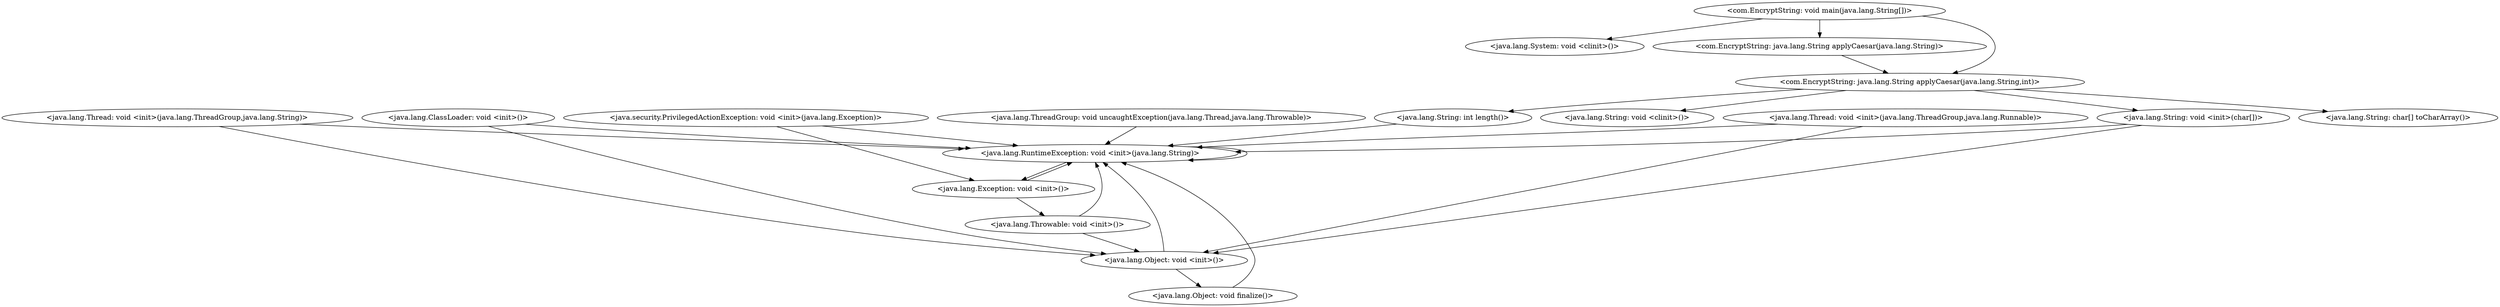 digraph CallGraph {
"<com.EncryptString: void main(java.lang.String[])>" -> "<java.lang.System: void <clinit>()>";
"<com.EncryptString: void main(java.lang.String[])>" -> "<com.EncryptString: java.lang.String applyCaesar(java.lang.String)>";
"<com.EncryptString: void main(java.lang.String[])>" -> "<com.EncryptString: java.lang.String applyCaesar(java.lang.String,int)>";
"<java.lang.ThreadGroup: void uncaughtException(java.lang.Thread,java.lang.Throwable)>" -> "<java.lang.RuntimeException: void <init>(java.lang.String)>";
"<java.lang.ClassLoader: void <init>()>" -> "<java.lang.Object: void <init>()>";
"<java.lang.ClassLoader: void <init>()>" -> "<java.lang.RuntimeException: void <init>(java.lang.String)>";
"<java.security.PrivilegedActionException: void <init>(java.lang.Exception)>" -> "<java.lang.Exception: void <init>()>";
"<java.security.PrivilegedActionException: void <init>(java.lang.Exception)>" -> "<java.lang.RuntimeException: void <init>(java.lang.String)>";
"<java.lang.Thread: void <init>(java.lang.ThreadGroup,java.lang.Runnable)>" -> "<java.lang.Object: void <init>()>";
"<java.lang.Thread: void <init>(java.lang.ThreadGroup,java.lang.Runnable)>" -> "<java.lang.RuntimeException: void <init>(java.lang.String)>";
"<java.lang.Thread: void <init>(java.lang.ThreadGroup,java.lang.String)>" -> "<java.lang.Object: void <init>()>";
"<java.lang.Thread: void <init>(java.lang.ThreadGroup,java.lang.String)>" -> "<java.lang.RuntimeException: void <init>(java.lang.String)>";
"<com.EncryptString: java.lang.String applyCaesar(java.lang.String)>" -> "<com.EncryptString: java.lang.String applyCaesar(java.lang.String,int)>";
"<com.EncryptString: java.lang.String applyCaesar(java.lang.String,int)>" -> "<java.lang.String: void <clinit>()>";
"<com.EncryptString: java.lang.String applyCaesar(java.lang.String,int)>" -> "<java.lang.String: void <init>(char[])>";
"<java.lang.RuntimeException: void <init>(java.lang.String)>" -> "<java.lang.Exception: void <init>()>";
"<java.lang.RuntimeException: void <init>(java.lang.String)>" -> "<java.lang.RuntimeException: void <init>(java.lang.String)>";
"<java.lang.Object: void <init>()>" -> "<java.lang.Object: void finalize()>";
"<java.lang.Object: void <init>()>" -> "<java.lang.RuntimeException: void <init>(java.lang.String)>";
"<java.lang.Exception: void <init>()>" -> "<java.lang.Throwable: void <init>()>";
"<java.lang.Exception: void <init>()>" -> "<java.lang.RuntimeException: void <init>(java.lang.String)>";
"<java.lang.String: void <init>(char[])>" -> "<java.lang.Object: void <init>()>";
"<java.lang.String: void <init>(char[])>" -> "<java.lang.RuntimeException: void <init>(java.lang.String)>";
"<java.lang.Object: void finalize()>" -> "<java.lang.RuntimeException: void <init>(java.lang.String)>";
"<java.lang.Throwable: void <init>()>" -> "<java.lang.Object: void <init>()>";
"<java.lang.Throwable: void <init>()>" -> "<java.lang.RuntimeException: void <init>(java.lang.String)>";
"<com.EncryptString: java.lang.String applyCaesar(java.lang.String,int)>" -> "<java.lang.String: char[] toCharArray()>";
"<com.EncryptString: java.lang.String applyCaesar(java.lang.String,int)>" -> "<java.lang.String: int length()>";
"<java.lang.String: int length()>" -> "<java.lang.RuntimeException: void <init>(java.lang.String)>";
}
